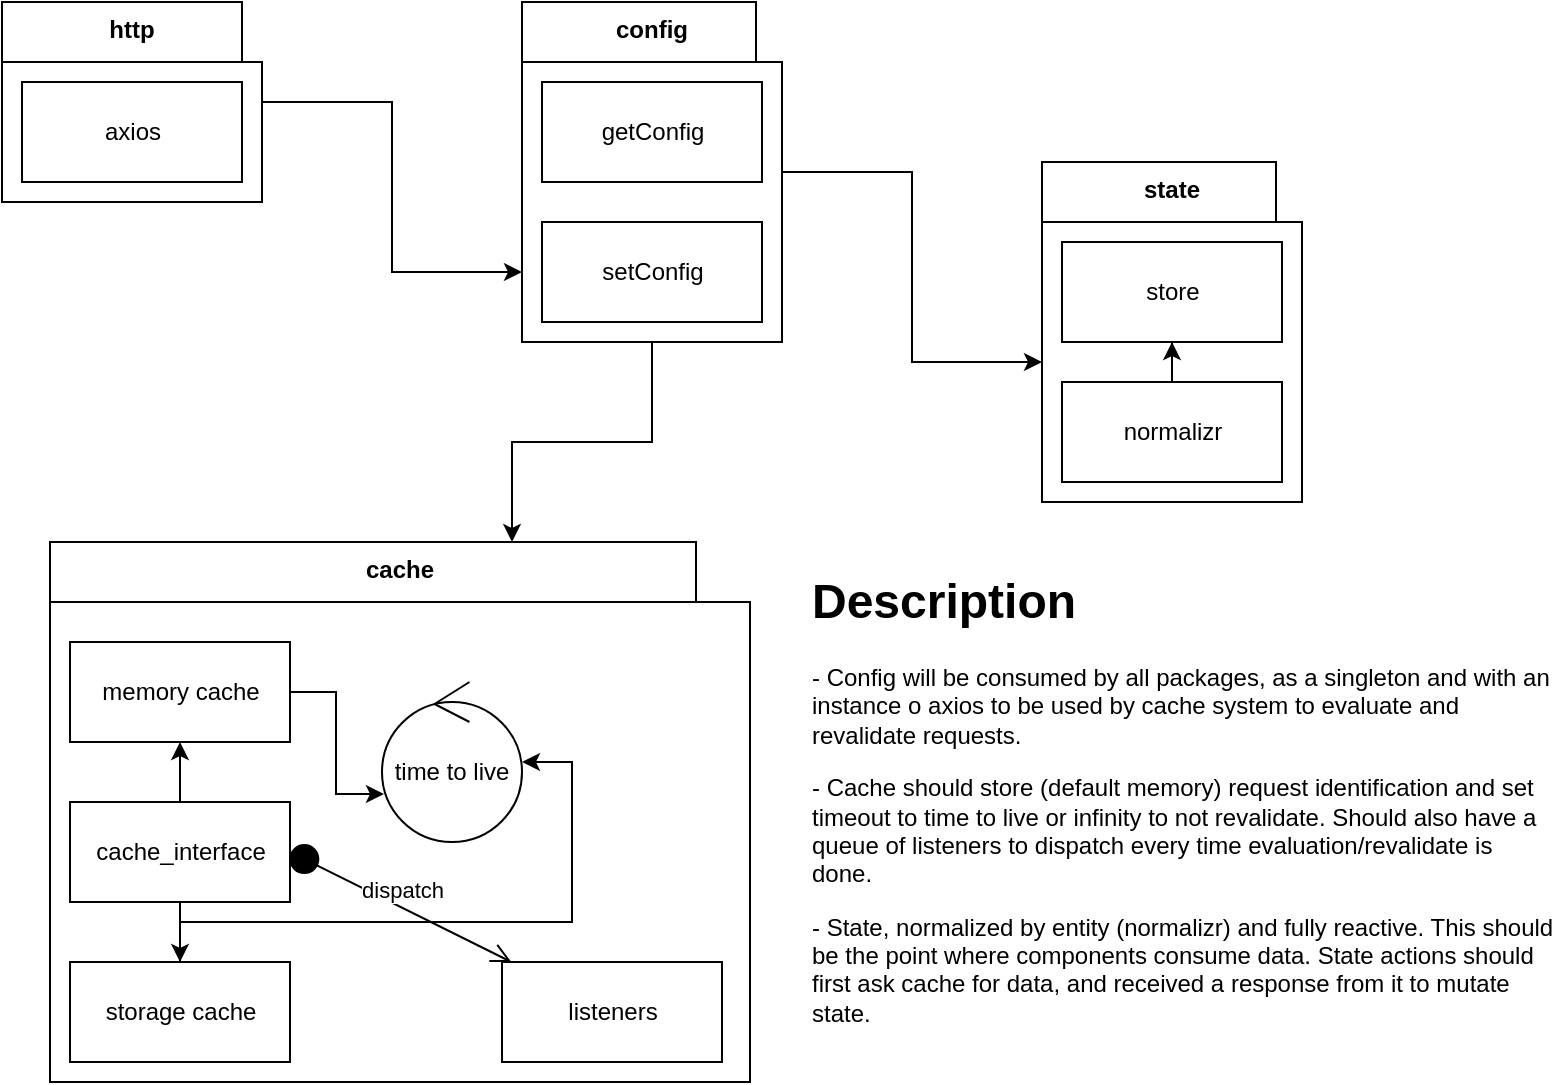<mxfile version="13.1.3">
    <diagram id="6hGFLwfOUW9BJ-s0fimq" name="Page-1">
        <mxGraphModel dx="1138" dy="635" grid="1" gridSize="10" guides="1" tooltips="1" connect="1" arrows="1" fold="1" page="1" pageScale="1" pageWidth="827" pageHeight="1169" math="0" shadow="0">
            <root>
                <mxCell id="0"/>
                <mxCell id="1" parent="0"/>
                <mxCell id="40" value="" style="group" vertex="1" connectable="0" parent="1">
                    <mxGeometry x="300" y="40" width="130" height="170" as="geometry"/>
                </mxCell>
                <mxCell id="25" value="" style="group" vertex="1" connectable="0" parent="40">
                    <mxGeometry width="130" height="170" as="geometry"/>
                </mxCell>
                <mxCell id="23" value="" style="shape=folder;fontStyle=1;spacingTop=10;tabWidth=180;tabHeight=30;tabPosition=left;html=1;" vertex="1" parent="25">
                    <mxGeometry width="130" height="170" as="geometry"/>
                </mxCell>
                <mxCell id="21" value="getConfig" style="html=1;" vertex="1" parent="25">
                    <mxGeometry x="10" y="40" width="110" height="50" as="geometry"/>
                </mxCell>
                <mxCell id="22" value="setConfig" style="html=1;" vertex="1" parent="25">
                    <mxGeometry x="10" y="110" width="110" height="50" as="geometry"/>
                </mxCell>
                <mxCell id="24" value="config" style="text;align=center;fontStyle=1;verticalAlign=middle;spacingLeft=3;spacingRight=3;strokeColor=none;rotatable=0;points=[[0,0.5],[1,0.5]];portConstraint=eastwest;" vertex="1" parent="25">
                    <mxGeometry width="130" height="26" as="geometry"/>
                </mxCell>
                <mxCell id="50" value="" style="group" vertex="1" connectable="0" parent="1">
                    <mxGeometry x="40" y="40" width="130" height="100" as="geometry"/>
                </mxCell>
                <mxCell id="44" value="" style="group" vertex="1" connectable="0" parent="50">
                    <mxGeometry width="130" height="100" as="geometry"/>
                </mxCell>
                <mxCell id="39" value="" style="shape=folder;fontStyle=1;spacingTop=10;tabWidth=200;tabHeight=30;tabPosition=left;html=1;" vertex="1" parent="44">
                    <mxGeometry width="130" height="100" as="geometry"/>
                </mxCell>
                <mxCell id="42" value="axios" style="html=1;" vertex="1" parent="44">
                    <mxGeometry x="10" y="40" width="110" height="50" as="geometry"/>
                </mxCell>
                <mxCell id="43" value="http" style="text;align=center;fontStyle=1;verticalAlign=middle;spacingLeft=3;spacingRight=3;strokeColor=none;rotatable=0;points=[[0,0.5],[1,0.5]];portConstraint=eastwest;" vertex="1" parent="44">
                    <mxGeometry width="130" height="26" as="geometry"/>
                </mxCell>
                <mxCell id="51" value="" style="group" vertex="1" connectable="0" parent="1">
                    <mxGeometry x="560" y="120" width="130" height="170" as="geometry"/>
                </mxCell>
                <mxCell id="45" value="" style="shape=folder;fontStyle=1;spacingTop=10;tabWidth=200;tabHeight=30;tabPosition=left;html=1;" vertex="1" parent="51">
                    <mxGeometry width="130" height="170" as="geometry"/>
                </mxCell>
                <mxCell id="46" value="state" style="text;align=center;fontStyle=1;verticalAlign=middle;spacingLeft=3;spacingRight=3;strokeColor=none;rotatable=0;points=[[0,0.5],[1,0.5]];portConstraint=eastwest;" vertex="1" parent="51">
                    <mxGeometry width="130" height="26" as="geometry"/>
                </mxCell>
                <mxCell id="47" value="store" style="html=1;" vertex="1" parent="51">
                    <mxGeometry x="10" y="40" width="110" height="50" as="geometry"/>
                </mxCell>
                <mxCell id="49" style="edgeStyle=orthogonalEdgeStyle;rounded=0;orthogonalLoop=1;jettySize=auto;html=1;" edge="1" parent="51" source="48" target="47">
                    <mxGeometry relative="1" as="geometry"/>
                </mxCell>
                <mxCell id="48" value="normalizr" style="html=1;" vertex="1" parent="51">
                    <mxGeometry x="10" y="110" width="110" height="50" as="geometry"/>
                </mxCell>
                <mxCell id="52" style="edgeStyle=orthogonalEdgeStyle;rounded=0;orthogonalLoop=1;jettySize=auto;html=1;entryX=0;entryY=0;entryDx=0;entryDy=135;entryPerimeter=0;" edge="1" parent="1" source="39" target="23">
                    <mxGeometry relative="1" as="geometry"/>
                </mxCell>
                <mxCell id="53" style="edgeStyle=orthogonalEdgeStyle;rounded=0;orthogonalLoop=1;jettySize=auto;html=1;entryX=0.66;entryY=0;entryDx=0;entryDy=0;entryPerimeter=0;" edge="1" parent="1" source="23" target="27">
                    <mxGeometry relative="1" as="geometry"/>
                </mxCell>
                <mxCell id="54" style="edgeStyle=orthogonalEdgeStyle;rounded=0;orthogonalLoop=1;jettySize=auto;html=1;entryX=0;entryY=0;entryDx=0;entryDy=100;entryPerimeter=0;" edge="1" parent="1" source="23" target="45">
                    <mxGeometry relative="1" as="geometry"/>
                </mxCell>
                <mxCell id="58" value="" style="group" vertex="1" connectable="0" parent="1">
                    <mxGeometry x="64" y="310" width="350" height="270" as="geometry"/>
                </mxCell>
                <mxCell id="26" value="" style="shape=folder;fontStyle=1;spacingTop=10;tabWidth=350;tabHeight=30;tabPosition=left;html=1;" vertex="1" parent="58">
                    <mxGeometry width="350" height="270" as="geometry"/>
                </mxCell>
                <mxCell id="27" value="cache" style="text;align=center;fontStyle=1;verticalAlign=middle;spacingLeft=3;spacingRight=3;strokeColor=none;rotatable=0;points=[[0,0.5],[1,0.5]];portConstraint=eastwest;" vertex="1" parent="58">
                    <mxGeometry width="350" height="26" as="geometry"/>
                </mxCell>
                <mxCell id="29" value="cache_interface" style="html=1;" vertex="1" parent="58">
                    <mxGeometry x="10" y="130" width="110" height="50" as="geometry"/>
                </mxCell>
                <mxCell id="30" value="memory cache" style="html=1;" vertex="1" parent="58">
                    <mxGeometry x="10" y="50" width="110" height="50" as="geometry"/>
                </mxCell>
                <mxCell id="31" style="edgeStyle=orthogonalEdgeStyle;rounded=0;orthogonalLoop=1;jettySize=auto;html=1;" edge="1" parent="58" source="29" target="30">
                    <mxGeometry relative="1" as="geometry"/>
                </mxCell>
                <mxCell id="32" value="storage cache" style="html=1;" vertex="1" parent="58">
                    <mxGeometry x="10" y="210" width="110" height="50" as="geometry"/>
                </mxCell>
                <mxCell id="33" style="edgeStyle=orthogonalEdgeStyle;rounded=0;orthogonalLoop=1;jettySize=auto;html=1;" edge="1" parent="58" source="29" target="32">
                    <mxGeometry relative="1" as="geometry"/>
                </mxCell>
                <mxCell id="37" value="dispatch" style="html=1;verticalAlign=bottom;startArrow=circle;startFill=1;endArrow=open;startSize=6;endSize=8;" edge="1" parent="58" target="38">
                    <mxGeometry width="80" relative="1" as="geometry">
                        <mxPoint x="120" y="155" as="sourcePoint"/>
                        <mxPoint x="170" y="154.5" as="targetPoint"/>
                    </mxGeometry>
                </mxCell>
                <mxCell id="38" value="listeners" style="html=1;" vertex="1" parent="58">
                    <mxGeometry x="226" y="210" width="110" height="50" as="geometry"/>
                </mxCell>
                <mxCell id="55" value="time to live" style="ellipse;shape=umlControl;whiteSpace=wrap;html=1;" vertex="1" parent="58">
                    <mxGeometry x="166" y="70" width="70" height="80" as="geometry"/>
                </mxCell>
                <mxCell id="56" style="edgeStyle=orthogonalEdgeStyle;rounded=0;orthogonalLoop=1;jettySize=auto;html=1;entryX=0.014;entryY=0.7;entryDx=0;entryDy=0;entryPerimeter=0;" edge="1" parent="58" source="30" target="55">
                    <mxGeometry relative="1" as="geometry"/>
                </mxCell>
                <mxCell id="57" style="edgeStyle=orthogonalEdgeStyle;rounded=0;orthogonalLoop=1;jettySize=auto;html=1;" edge="1" parent="58" source="32" target="55">
                    <mxGeometry relative="1" as="geometry">
                        <Array as="points">
                            <mxPoint x="65" y="190"/>
                            <mxPoint x="261" y="190"/>
                        </Array>
                    </mxGeometry>
                </mxCell>
                <mxCell id="59" value="&lt;h1&gt;Description&lt;/h1&gt;&lt;p&gt;- Config will be consumed by all packages, as a singleton and with an instance o axios to be used by cache system to evaluate and revalidate requests.&lt;/p&gt;&lt;p&gt;- Cache should store (default memory) request identification and set timeout to time to live or infinity to not revalidate. Should also have a queue of listeners to dispatch every time evaluation/revalidate is done.&lt;/p&gt;&lt;p&gt;- State, normalized by entity (normalizr) and fully reactive. This should be the point where components consume data. State actions should first ask cache for data, and received a response from it to mutate state.&lt;/p&gt;" style="text;html=1;strokeColor=none;fillColor=none;spacing=5;spacingTop=-20;whiteSpace=wrap;overflow=hidden;rounded=0;" vertex="1" parent="1">
                    <mxGeometry x="440" y="320" width="380" height="260" as="geometry"/>
                </mxCell>
            </root>
        </mxGraphModel>
    </diagram>
</mxfile>
